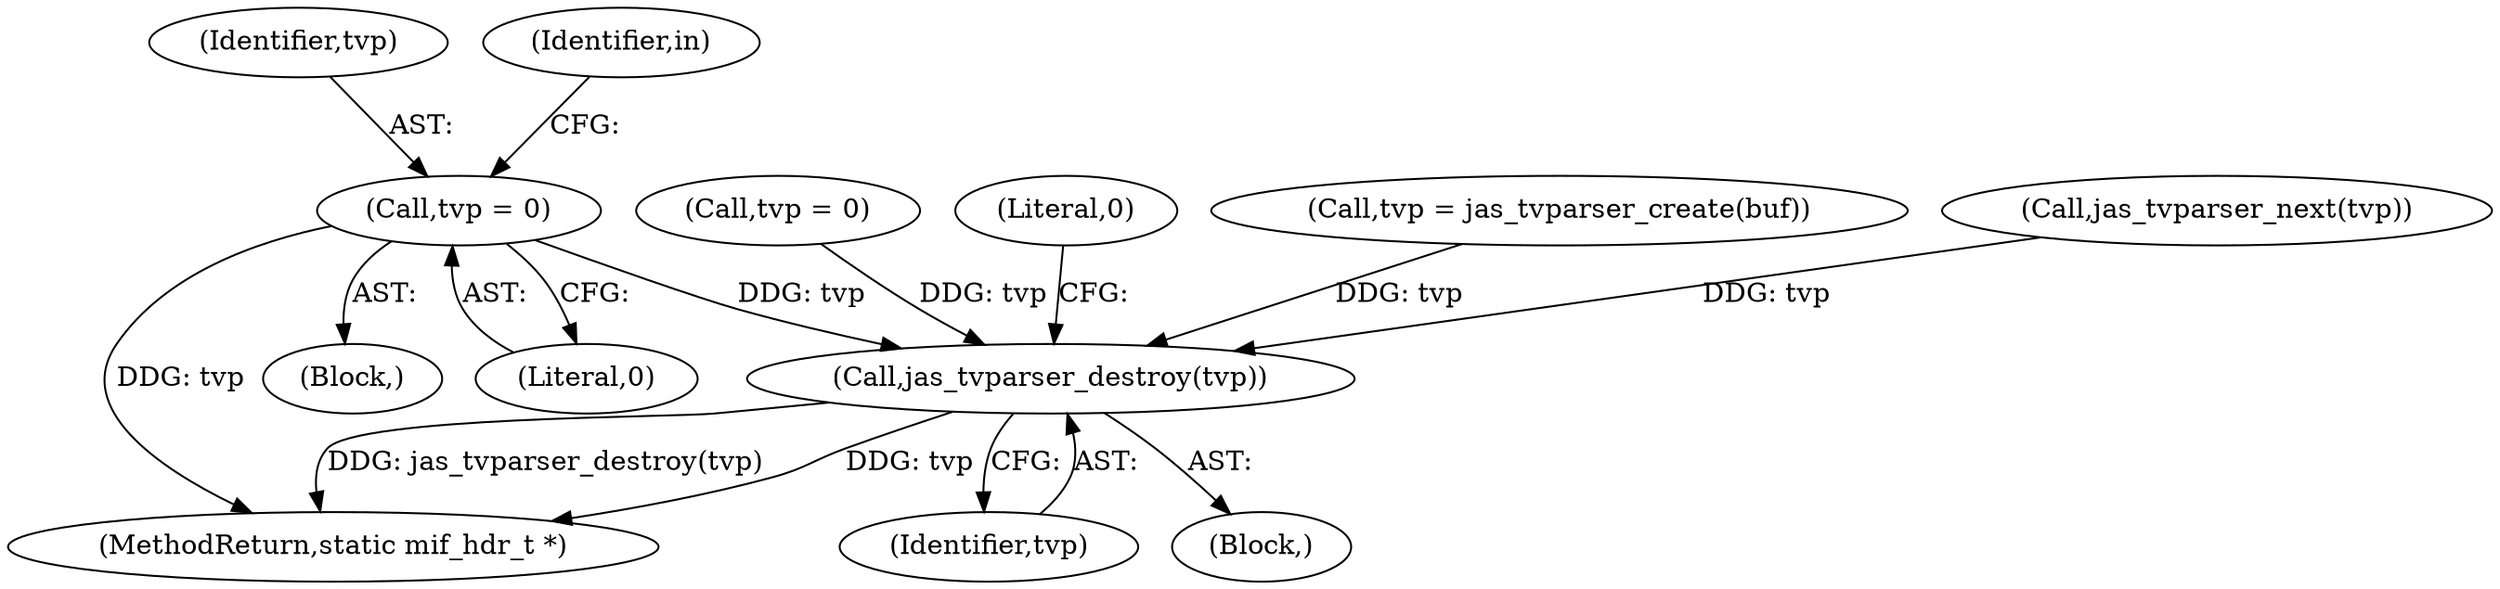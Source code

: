 digraph "0_jasper_d42b2388f7f8e0332c846675133acea151fc557a_42@pointer" {
"1000112" [label="(Call,tvp = 0)"];
"1000272" [label="(Call,jas_tvparser_destroy(tvp))"];
"1000102" [label="(Block,)"];
"1000113" [label="(Identifier,tvp)"];
"1000232" [label="(Call,tvp = 0)"];
"1000114" [label="(Literal,0)"];
"1000275" [label="(Literal,0)"];
"1000273" [label="(Identifier,tvp)"];
"1000112" [label="(Call,tvp = 0)"];
"1000206" [label="(Call,tvp = jas_tvparser_create(buf))"];
"1000272" [label="(Call,jas_tvparser_destroy(tvp))"];
"1000215" [label="(Call,jas_tvparser_next(tvp))"];
"1000276" [label="(MethodReturn,static mif_hdr_t *)"];
"1000118" [label="(Identifier,in)"];
"1000271" [label="(Block,)"];
"1000112" -> "1000102"  [label="AST: "];
"1000112" -> "1000114"  [label="CFG: "];
"1000113" -> "1000112"  [label="AST: "];
"1000114" -> "1000112"  [label="AST: "];
"1000118" -> "1000112"  [label="CFG: "];
"1000112" -> "1000276"  [label="DDG: tvp"];
"1000112" -> "1000272"  [label="DDG: tvp"];
"1000272" -> "1000271"  [label="AST: "];
"1000272" -> "1000273"  [label="CFG: "];
"1000273" -> "1000272"  [label="AST: "];
"1000275" -> "1000272"  [label="CFG: "];
"1000272" -> "1000276"  [label="DDG: tvp"];
"1000272" -> "1000276"  [label="DDG: jas_tvparser_destroy(tvp)"];
"1000232" -> "1000272"  [label="DDG: tvp"];
"1000215" -> "1000272"  [label="DDG: tvp"];
"1000206" -> "1000272"  [label="DDG: tvp"];
}
